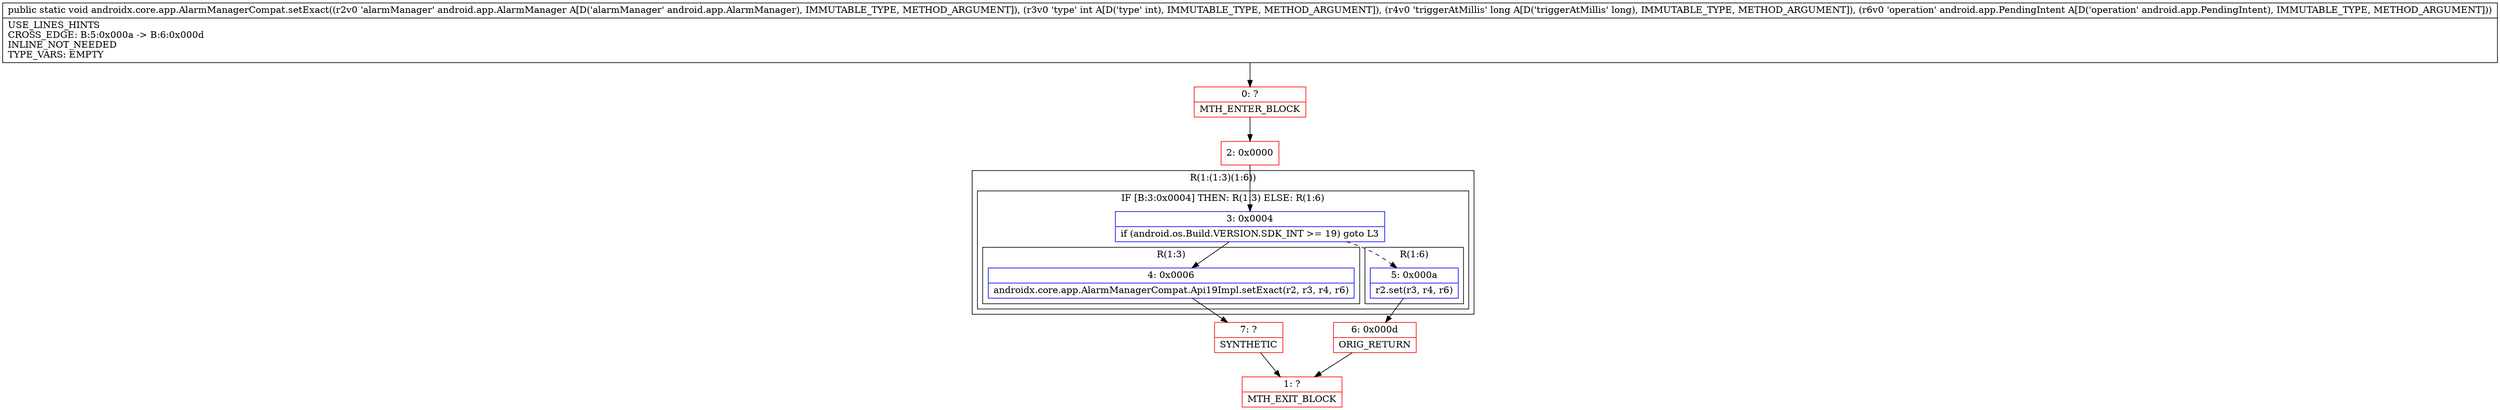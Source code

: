 digraph "CFG forandroidx.core.app.AlarmManagerCompat.setExact(Landroid\/app\/AlarmManager;IJLandroid\/app\/PendingIntent;)V" {
subgraph cluster_Region_1163246358 {
label = "R(1:(1:3)(1:6))";
node [shape=record,color=blue];
subgraph cluster_IfRegion_1491425531 {
label = "IF [B:3:0x0004] THEN: R(1:3) ELSE: R(1:6)";
node [shape=record,color=blue];
Node_3 [shape=record,label="{3\:\ 0x0004|if (android.os.Build.VERSION.SDK_INT \>= 19) goto L3\l}"];
subgraph cluster_Region_129381349 {
label = "R(1:3)";
node [shape=record,color=blue];
Node_4 [shape=record,label="{4\:\ 0x0006|androidx.core.app.AlarmManagerCompat.Api19Impl.setExact(r2, r3, r4, r6)\l}"];
}
subgraph cluster_Region_638464902 {
label = "R(1:6)";
node [shape=record,color=blue];
Node_5 [shape=record,label="{5\:\ 0x000a|r2.set(r3, r4, r6)\l}"];
}
}
}
Node_0 [shape=record,color=red,label="{0\:\ ?|MTH_ENTER_BLOCK\l}"];
Node_2 [shape=record,color=red,label="{2\:\ 0x0000}"];
Node_7 [shape=record,color=red,label="{7\:\ ?|SYNTHETIC\l}"];
Node_1 [shape=record,color=red,label="{1\:\ ?|MTH_EXIT_BLOCK\l}"];
Node_6 [shape=record,color=red,label="{6\:\ 0x000d|ORIG_RETURN\l}"];
MethodNode[shape=record,label="{public static void androidx.core.app.AlarmManagerCompat.setExact((r2v0 'alarmManager' android.app.AlarmManager A[D('alarmManager' android.app.AlarmManager), IMMUTABLE_TYPE, METHOD_ARGUMENT]), (r3v0 'type' int A[D('type' int), IMMUTABLE_TYPE, METHOD_ARGUMENT]), (r4v0 'triggerAtMillis' long A[D('triggerAtMillis' long), IMMUTABLE_TYPE, METHOD_ARGUMENT]), (r6v0 'operation' android.app.PendingIntent A[D('operation' android.app.PendingIntent), IMMUTABLE_TYPE, METHOD_ARGUMENT]))  | USE_LINES_HINTS\lCROSS_EDGE: B:5:0x000a \-\> B:6:0x000d\lINLINE_NOT_NEEDED\lTYPE_VARS: EMPTY\l}"];
MethodNode -> Node_0;Node_3 -> Node_4;
Node_3 -> Node_5[style=dashed];
Node_4 -> Node_7;
Node_5 -> Node_6;
Node_0 -> Node_2;
Node_2 -> Node_3;
Node_7 -> Node_1;
Node_6 -> Node_1;
}

